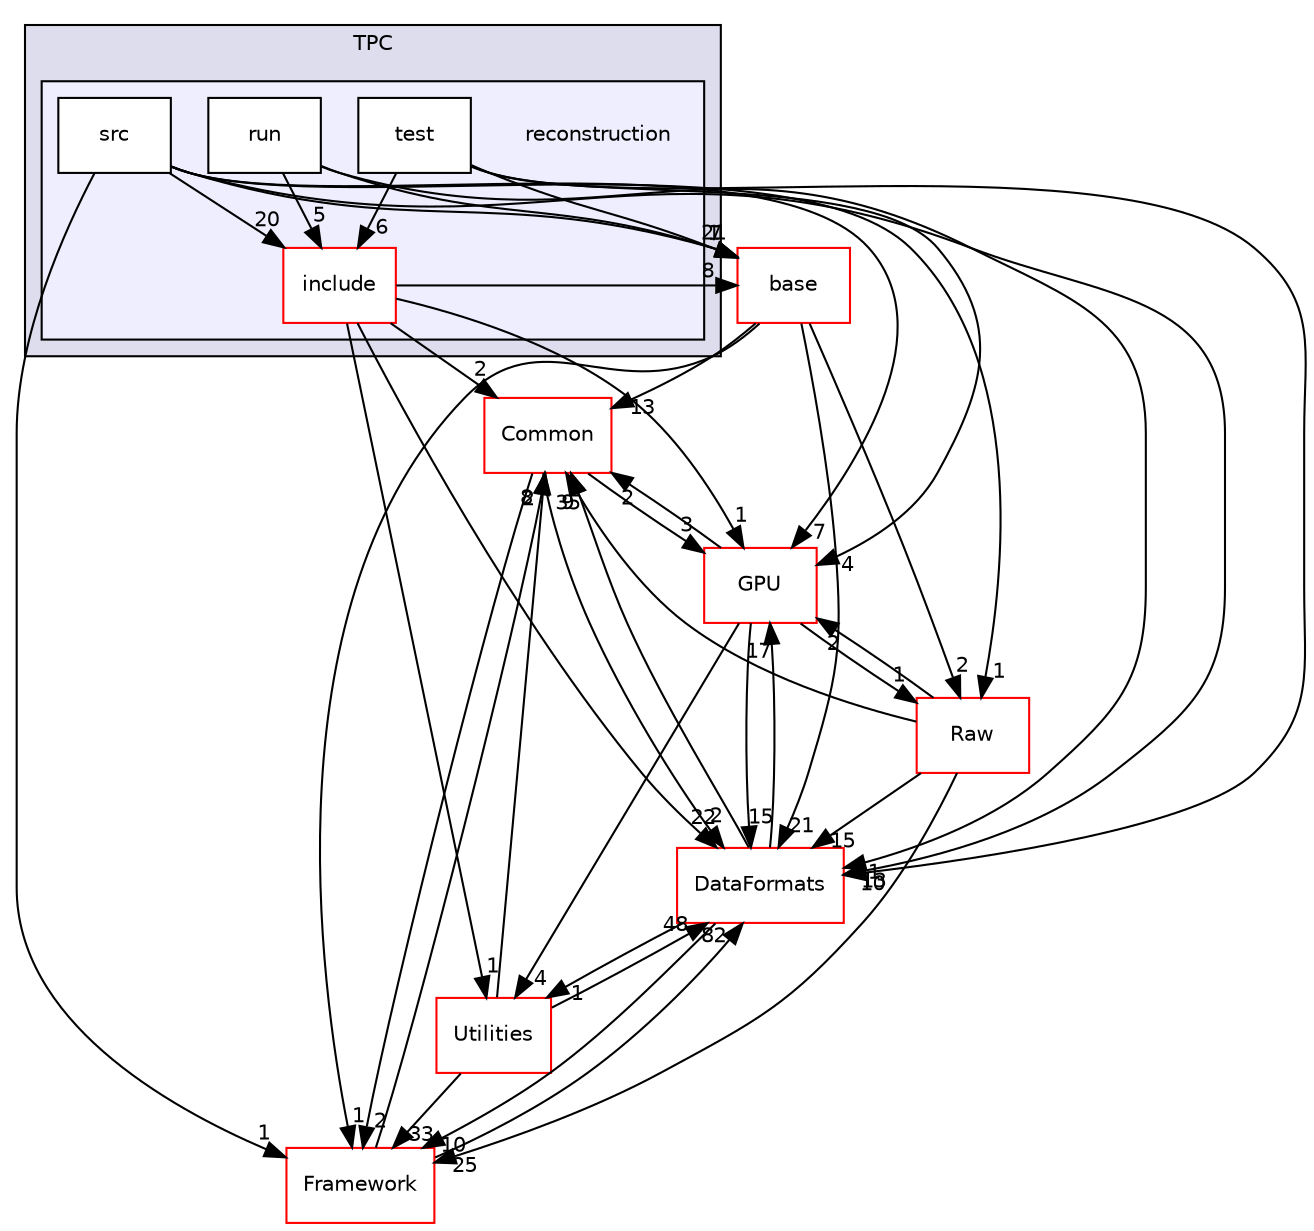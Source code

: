 digraph "/home/travis/build/AliceO2Group/AliceO2/Detectors/TPC/reconstruction" {
  bgcolor=transparent;
  compound=true
  node [ fontsize="10", fontname="Helvetica"];
  edge [ labelfontsize="10", labelfontname="Helvetica"];
  subgraph clusterdir_a597e8e061b11201a1dff411feb10d0b {
    graph [ bgcolor="#ddddee", pencolor="black", label="TPC" fontname="Helvetica", fontsize="10", URL="dir_a597e8e061b11201a1dff411feb10d0b.html"]
  subgraph clusterdir_a5de047958dd458e809773c6ffaa8478 {
    graph [ bgcolor="#eeeeff", pencolor="black", label="" URL="dir_a5de047958dd458e809773c6ffaa8478.html"];
    dir_a5de047958dd458e809773c6ffaa8478 [shape=plaintext label="reconstruction"];
    dir_396d171119822f66a36fe1ebf998d1a3 [shape=box label="include" color="red" fillcolor="white" style="filled" URL="dir_396d171119822f66a36fe1ebf998d1a3.html"];
    dir_f9c1a6d4eb662f0614520771b81d0fc2 [shape=box label="run" color="black" fillcolor="white" style="filled" URL="dir_f9c1a6d4eb662f0614520771b81d0fc2.html"];
    dir_0c8c50542de1d83a040084fab225b0f7 [shape=box label="src" color="black" fillcolor="white" style="filled" URL="dir_0c8c50542de1d83a040084fab225b0f7.html"];
    dir_064d7f478c030df51e47c94b08ab25b1 [shape=box label="test" color="black" fillcolor="white" style="filled" URL="dir_064d7f478c030df51e47c94b08ab25b1.html"];
  }
  }
  dir_677b030cc750909e4cd27413873678d8 [shape=box label="base" color="red" URL="dir_677b030cc750909e4cd27413873678d8.html"];
  dir_4ab6b4cc6a7edbff49100e9123df213f [shape=box label="Common" color="red" URL="dir_4ab6b4cc6a7edbff49100e9123df213f.html"];
  dir_b05a5fa85f84bfc9013183c9d87f9a36 [shape=box label="Utilities" color="red" URL="dir_b05a5fa85f84bfc9013183c9d87f9a36.html"];
  dir_f511f1e9c03c071966ae594f00bbc5e0 [shape=box label="GPU" color="red" URL="dir_f511f1e9c03c071966ae594f00bbc5e0.html"];
  dir_bcbb2cf9a3d3d83e5515c82071a07177 [shape=box label="Framework" color="red" URL="dir_bcbb2cf9a3d3d83e5515c82071a07177.html"];
  dir_26637d1bd82229bc9ed97f7e706be743 [shape=box label="Raw" color="red" URL="dir_26637d1bd82229bc9ed97f7e706be743.html"];
  dir_2171f7ec022c5423887b07c69b2f5b48 [shape=box label="DataFormats" color="red" URL="dir_2171f7ec022c5423887b07c69b2f5b48.html"];
  dir_f9c1a6d4eb662f0614520771b81d0fc2->dir_677b030cc750909e4cd27413873678d8 [headlabel="1", labeldistance=1.5 headhref="dir_000604_000050.html"];
  dir_f9c1a6d4eb662f0614520771b81d0fc2->dir_396d171119822f66a36fe1ebf998d1a3 [headlabel="5", labeldistance=1.5 headhref="dir_000604_000365.html"];
  dir_f9c1a6d4eb662f0614520771b81d0fc2->dir_2171f7ec022c5423887b07c69b2f5b48 [headlabel="1", labeldistance=1.5 headhref="dir_000604_000076.html"];
  dir_677b030cc750909e4cd27413873678d8->dir_4ab6b4cc6a7edbff49100e9123df213f [headlabel="13", labeldistance=1.5 headhref="dir_000050_000027.html"];
  dir_677b030cc750909e4cd27413873678d8->dir_bcbb2cf9a3d3d83e5515c82071a07177 [headlabel="1", labeldistance=1.5 headhref="dir_000050_000013.html"];
  dir_677b030cc750909e4cd27413873678d8->dir_26637d1bd82229bc9ed97f7e706be743 [headlabel="2", labeldistance=1.5 headhref="dir_000050_000562.html"];
  dir_677b030cc750909e4cd27413873678d8->dir_2171f7ec022c5423887b07c69b2f5b48 [headlabel="21", labeldistance=1.5 headhref="dir_000050_000076.html"];
  dir_4ab6b4cc6a7edbff49100e9123df213f->dir_f511f1e9c03c071966ae594f00bbc5e0 [headlabel="3", labeldistance=1.5 headhref="dir_000027_000671.html"];
  dir_4ab6b4cc6a7edbff49100e9123df213f->dir_bcbb2cf9a3d3d83e5515c82071a07177 [headlabel="2", labeldistance=1.5 headhref="dir_000027_000013.html"];
  dir_4ab6b4cc6a7edbff49100e9123df213f->dir_2171f7ec022c5423887b07c69b2f5b48 [headlabel="2", labeldistance=1.5 headhref="dir_000027_000076.html"];
  dir_b05a5fa85f84bfc9013183c9d87f9a36->dir_4ab6b4cc6a7edbff49100e9123df213f [headlabel="2", labeldistance=1.5 headhref="dir_000558_000027.html"];
  dir_b05a5fa85f84bfc9013183c9d87f9a36->dir_bcbb2cf9a3d3d83e5515c82071a07177 [headlabel="33", labeldistance=1.5 headhref="dir_000558_000013.html"];
  dir_b05a5fa85f84bfc9013183c9d87f9a36->dir_2171f7ec022c5423887b07c69b2f5b48 [headlabel="48", labeldistance=1.5 headhref="dir_000558_000076.html"];
  dir_396d171119822f66a36fe1ebf998d1a3->dir_677b030cc750909e4cd27413873678d8 [headlabel="8", labeldistance=1.5 headhref="dir_000365_000050.html"];
  dir_396d171119822f66a36fe1ebf998d1a3->dir_4ab6b4cc6a7edbff49100e9123df213f [headlabel="2", labeldistance=1.5 headhref="dir_000365_000027.html"];
  dir_396d171119822f66a36fe1ebf998d1a3->dir_b05a5fa85f84bfc9013183c9d87f9a36 [headlabel="1", labeldistance=1.5 headhref="dir_000365_000558.html"];
  dir_396d171119822f66a36fe1ebf998d1a3->dir_f511f1e9c03c071966ae594f00bbc5e0 [headlabel="1", labeldistance=1.5 headhref="dir_000365_000671.html"];
  dir_396d171119822f66a36fe1ebf998d1a3->dir_2171f7ec022c5423887b07c69b2f5b48 [headlabel="22", labeldistance=1.5 headhref="dir_000365_000076.html"];
  dir_064d7f478c030df51e47c94b08ab25b1->dir_677b030cc750909e4cd27413873678d8 [headlabel="7", labeldistance=1.5 headhref="dir_000605_000050.html"];
  dir_064d7f478c030df51e47c94b08ab25b1->dir_396d171119822f66a36fe1ebf998d1a3 [headlabel="6", labeldistance=1.5 headhref="dir_000605_000365.html"];
  dir_064d7f478c030df51e47c94b08ab25b1->dir_f511f1e9c03c071966ae594f00bbc5e0 [headlabel="4", labeldistance=1.5 headhref="dir_000605_000671.html"];
  dir_064d7f478c030df51e47c94b08ab25b1->dir_2171f7ec022c5423887b07c69b2f5b48 [headlabel="10", labeldistance=1.5 headhref="dir_000605_000076.html"];
  dir_f511f1e9c03c071966ae594f00bbc5e0->dir_4ab6b4cc6a7edbff49100e9123df213f [headlabel="2", labeldistance=1.5 headhref="dir_000671_000027.html"];
  dir_f511f1e9c03c071966ae594f00bbc5e0->dir_b05a5fa85f84bfc9013183c9d87f9a36 [headlabel="4", labeldistance=1.5 headhref="dir_000671_000558.html"];
  dir_f511f1e9c03c071966ae594f00bbc5e0->dir_26637d1bd82229bc9ed97f7e706be743 [headlabel="1", labeldistance=1.5 headhref="dir_000671_000562.html"];
  dir_f511f1e9c03c071966ae594f00bbc5e0->dir_2171f7ec022c5423887b07c69b2f5b48 [headlabel="15", labeldistance=1.5 headhref="dir_000671_000076.html"];
  dir_bcbb2cf9a3d3d83e5515c82071a07177->dir_4ab6b4cc6a7edbff49100e9123df213f [headlabel="8", labeldistance=1.5 headhref="dir_000013_000027.html"];
  dir_bcbb2cf9a3d3d83e5515c82071a07177->dir_2171f7ec022c5423887b07c69b2f5b48 [headlabel="82", labeldistance=1.5 headhref="dir_000013_000076.html"];
  dir_0c8c50542de1d83a040084fab225b0f7->dir_677b030cc750909e4cd27413873678d8 [headlabel="21", labeldistance=1.5 headhref="dir_000478_000050.html"];
  dir_0c8c50542de1d83a040084fab225b0f7->dir_396d171119822f66a36fe1ebf998d1a3 [headlabel="20", labeldistance=1.5 headhref="dir_000478_000365.html"];
  dir_0c8c50542de1d83a040084fab225b0f7->dir_f511f1e9c03c071966ae594f00bbc5e0 [headlabel="7", labeldistance=1.5 headhref="dir_000478_000671.html"];
  dir_0c8c50542de1d83a040084fab225b0f7->dir_bcbb2cf9a3d3d83e5515c82071a07177 [headlabel="1", labeldistance=1.5 headhref="dir_000478_000013.html"];
  dir_0c8c50542de1d83a040084fab225b0f7->dir_26637d1bd82229bc9ed97f7e706be743 [headlabel="1", labeldistance=1.5 headhref="dir_000478_000562.html"];
  dir_0c8c50542de1d83a040084fab225b0f7->dir_2171f7ec022c5423887b07c69b2f5b48 [headlabel="13", labeldistance=1.5 headhref="dir_000478_000076.html"];
  dir_26637d1bd82229bc9ed97f7e706be743->dir_4ab6b4cc6a7edbff49100e9123df213f [headlabel="9", labeldistance=1.5 headhref="dir_000562_000027.html"];
  dir_26637d1bd82229bc9ed97f7e706be743->dir_f511f1e9c03c071966ae594f00bbc5e0 [headlabel="2", labeldistance=1.5 headhref="dir_000562_000671.html"];
  dir_26637d1bd82229bc9ed97f7e706be743->dir_bcbb2cf9a3d3d83e5515c82071a07177 [headlabel="25", labeldistance=1.5 headhref="dir_000562_000013.html"];
  dir_26637d1bd82229bc9ed97f7e706be743->dir_2171f7ec022c5423887b07c69b2f5b48 [headlabel="15", labeldistance=1.5 headhref="dir_000562_000076.html"];
  dir_2171f7ec022c5423887b07c69b2f5b48->dir_4ab6b4cc6a7edbff49100e9123df213f [headlabel="35", labeldistance=1.5 headhref="dir_000076_000027.html"];
  dir_2171f7ec022c5423887b07c69b2f5b48->dir_b05a5fa85f84bfc9013183c9d87f9a36 [headlabel="1", labeldistance=1.5 headhref="dir_000076_000558.html"];
  dir_2171f7ec022c5423887b07c69b2f5b48->dir_f511f1e9c03c071966ae594f00bbc5e0 [headlabel="17", labeldistance=1.5 headhref="dir_000076_000671.html"];
  dir_2171f7ec022c5423887b07c69b2f5b48->dir_bcbb2cf9a3d3d83e5515c82071a07177 [headlabel="10", labeldistance=1.5 headhref="dir_000076_000013.html"];
}
